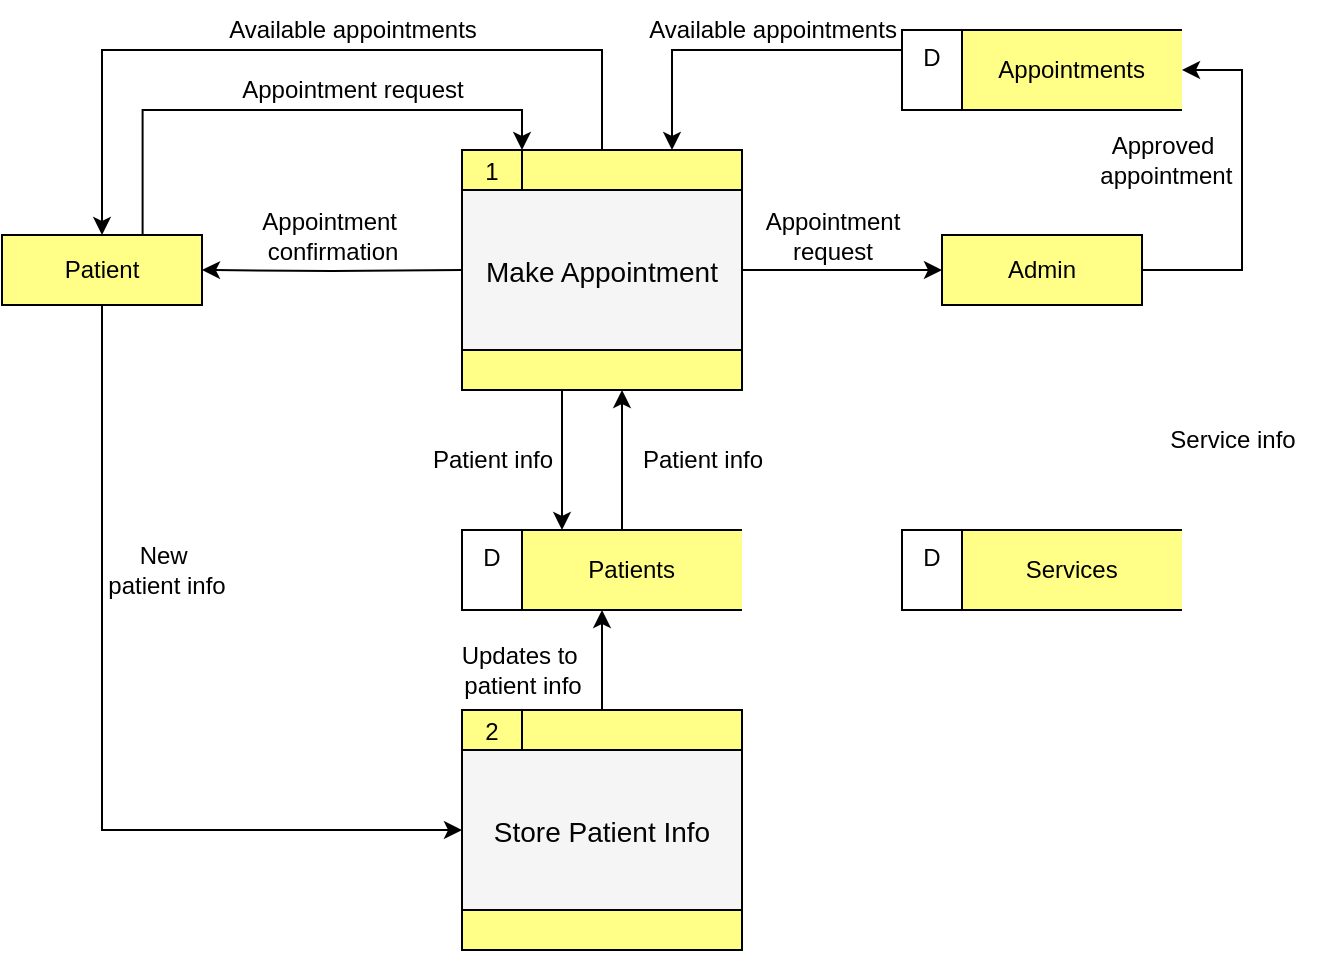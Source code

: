 <mxfile version="24.4.10" type="github">
  <diagram name="Page-1" id="c7558073-3199-34d8-9f00-42111426c3f3">
    <mxGraphModel dx="795" dy="1674" grid="1" gridSize="10" guides="1" tooltips="1" connect="1" arrows="1" fold="1" page="1" pageScale="1" pageWidth="826" pageHeight="1169" background="none" math="0" shadow="0">
      <root>
        <mxCell id="0" />
        <mxCell id="1" parent="0" />
        <mxCell id="ecSNK2-rzR-k5JYxGE2O-136" style="edgeStyle=orthogonalEdgeStyle;rounded=0;orthogonalLoop=1;jettySize=auto;html=1;exitX=1;exitY=0.5;exitDx=0;exitDy=0;entryX=1;entryY=0.5;entryDx=0;entryDy=0;" edge="1" parent="1" source="12" target="ecSNK2-rzR-k5JYxGE2O-132">
          <mxGeometry relative="1" as="geometry">
            <mxPoint x="690" y="20" as="targetPoint" />
            <Array as="points">
              <mxPoint x="700" y="100" />
              <mxPoint x="700" />
            </Array>
          </mxGeometry>
        </mxCell>
        <mxCell id="12" value="Admin" style="whiteSpace=wrap;align=center;verticalAlign=middle;fontStyle=0;strokeWidth=1;fillColor=#ffff88;strokeColor=#000000;" parent="1" vertex="1">
          <mxGeometry x="550" y="82.5" width="100" height="35" as="geometry" />
        </mxCell>
        <mxCell id="67" value="" style="edgeStyle=elbowEdgeStyle;elbow=horizontal;strokeColor=default;strokeWidth=1;entryX=0;entryY=0.5;entryDx=0;entryDy=0;fontColor=default;labelBackgroundColor=default;" parent="1" target="12" edge="1">
          <mxGeometry width="100" height="100" relative="1" as="geometry">
            <mxPoint x="450" y="100" as="sourcePoint" />
            <mxPoint x="440" y="220" as="targetPoint" />
          </mxGeometry>
        </mxCell>
        <mxCell id="ecSNK2-rzR-k5JYxGE2O-107" value="" style="group;fontSize=14;" vertex="1" connectable="0" parent="1">
          <mxGeometry x="310" y="320" width="140" height="120" as="geometry" />
        </mxCell>
        <mxCell id="ecSNK2-rzR-k5JYxGE2O-101" value="" style="group" vertex="1" connectable="0" parent="ecSNK2-rzR-k5JYxGE2O-107">
          <mxGeometry width="140" height="120" as="geometry" />
        </mxCell>
        <mxCell id="ecSNK2-rzR-k5JYxGE2O-106" value="" style="group;strokeColor=default;" vertex="1" connectable="0" parent="ecSNK2-rzR-k5JYxGE2O-101">
          <mxGeometry width="140" height="120" as="geometry" />
        </mxCell>
        <mxCell id="ecSNK2-rzR-k5JYxGE2O-100" value="Store Patient Info" style="group;container=0;verticalAlign=middle;fillColor=#f5f5f5;fontColor=#030303;strokeColor=#000000;fontSize=14;" vertex="1" connectable="0" parent="ecSNK2-rzR-k5JYxGE2O-106">
          <mxGeometry width="140" height="120" as="geometry" />
        </mxCell>
        <mxCell id="ecSNK2-rzR-k5JYxGE2O-99" value="" style="endArrow=none;html=1;rounded=0;exitX=0;exitY=0.25;exitDx=0;exitDy=0;entryX=1;entryY=0.25;entryDx=0;entryDy=0;" edge="1" parent="ecSNK2-rzR-k5JYxGE2O-106">
          <mxGeometry width="50" height="50" relative="1" as="geometry">
            <mxPoint y="100.003" as="sourcePoint" />
            <mxPoint x="140" y="100.003" as="targetPoint" />
          </mxGeometry>
        </mxCell>
        <mxCell id="ecSNK2-rzR-k5JYxGE2O-108" value="" style="rounded=0;whiteSpace=wrap;html=1;fillColor=#ffff88;strokeColor=#000000;" vertex="1" parent="ecSNK2-rzR-k5JYxGE2O-106">
          <mxGeometry width="140" height="20" as="geometry" />
        </mxCell>
        <mxCell id="62" value="2" style="text;spacingTop=-5;align=center;verticalAlign=bottom;fontColor=default;" parent="ecSNK2-rzR-k5JYxGE2O-106" vertex="1">
          <mxGeometry width="30" height="20" as="geometry" />
        </mxCell>
        <mxCell id="ecSNK2-rzR-k5JYxGE2O-114" value="" style="rounded=0;whiteSpace=wrap;html=1;fillColor=#ffff88;strokeColor=#000000;" vertex="1" parent="ecSNK2-rzR-k5JYxGE2O-106">
          <mxGeometry y="100" width="140" height="20" as="geometry" />
        </mxCell>
        <mxCell id="ecSNK2-rzR-k5JYxGE2O-104" value="" style="endArrow=none;html=1;rounded=0;" edge="1" parent="ecSNK2-rzR-k5JYxGE2O-107">
          <mxGeometry width="50" height="50" relative="1" as="geometry">
            <mxPoint x="30" y="20" as="sourcePoint" />
            <mxPoint x="30" as="targetPoint" />
          </mxGeometry>
        </mxCell>
        <mxCell id="ecSNK2-rzR-k5JYxGE2O-115" value="" style="group" vertex="1" connectable="0" parent="1">
          <mxGeometry x="310" y="40" width="140" height="120" as="geometry" />
        </mxCell>
        <mxCell id="ecSNK2-rzR-k5JYxGE2O-116" value="" style="group" vertex="1" connectable="0" parent="ecSNK2-rzR-k5JYxGE2O-115">
          <mxGeometry width="140" height="120" as="geometry" />
        </mxCell>
        <mxCell id="ecSNK2-rzR-k5JYxGE2O-117" value="" style="group;strokeColor=default;" vertex="1" connectable="0" parent="ecSNK2-rzR-k5JYxGE2O-116">
          <mxGeometry width="140" height="120" as="geometry" />
        </mxCell>
        <mxCell id="ecSNK2-rzR-k5JYxGE2O-118" value="Make Appointment" style="group;container=0;verticalAlign=middle;fillColor=#f5f5f5;fontColor=#030303;strokeColor=#000000;fontSize=14;" vertex="1" connectable="0" parent="ecSNK2-rzR-k5JYxGE2O-117">
          <mxGeometry width="140" height="120" as="geometry" />
        </mxCell>
        <mxCell id="ecSNK2-rzR-k5JYxGE2O-119" value="" style="endArrow=none;html=1;rounded=0;exitX=0;exitY=0.25;exitDx=0;exitDy=0;entryX=1;entryY=0.25;entryDx=0;entryDy=0;" edge="1" parent="ecSNK2-rzR-k5JYxGE2O-117">
          <mxGeometry width="50" height="50" relative="1" as="geometry">
            <mxPoint y="100.003" as="sourcePoint" />
            <mxPoint x="140" y="100.003" as="targetPoint" />
          </mxGeometry>
        </mxCell>
        <mxCell id="ecSNK2-rzR-k5JYxGE2O-120" value="" style="rounded=0;whiteSpace=wrap;html=1;fillColor=#ffff88;strokeColor=#000000;" vertex="1" parent="ecSNK2-rzR-k5JYxGE2O-117">
          <mxGeometry width="140" height="20" as="geometry" />
        </mxCell>
        <mxCell id="ecSNK2-rzR-k5JYxGE2O-121" value="1" style="text;spacingTop=-5;align=center;verticalAlign=bottom;fontColor=default;" vertex="1" parent="ecSNK2-rzR-k5JYxGE2O-117">
          <mxGeometry width="30" height="20" as="geometry" />
        </mxCell>
        <mxCell id="ecSNK2-rzR-k5JYxGE2O-122" value="" style="rounded=0;whiteSpace=wrap;html=1;fillColor=#ffff88;strokeColor=#000000;" vertex="1" parent="ecSNK2-rzR-k5JYxGE2O-117">
          <mxGeometry y="100" width="140" height="20" as="geometry" />
        </mxCell>
        <mxCell id="ecSNK2-rzR-k5JYxGE2O-123" value="" style="endArrow=none;html=1;rounded=0;" edge="1" parent="ecSNK2-rzR-k5JYxGE2O-115">
          <mxGeometry width="50" height="50" relative="1" as="geometry">
            <mxPoint x="30" y="20" as="sourcePoint" />
            <mxPoint x="30" as="targetPoint" />
          </mxGeometry>
        </mxCell>
        <mxCell id="ecSNK2-rzR-k5JYxGE2O-135" style="edgeStyle=orthogonalEdgeStyle;rounded=0;orthogonalLoop=1;jettySize=auto;html=1;entryX=1;entryY=0.5;entryDx=0;entryDy=0;" edge="1" parent="1" target="ecSNK2-rzR-k5JYxGE2O-125">
          <mxGeometry relative="1" as="geometry">
            <mxPoint x="290" y="99.931" as="targetPoint" />
            <mxPoint x="310" y="100" as="sourcePoint" />
          </mxGeometry>
        </mxCell>
        <mxCell id="ecSNK2-rzR-k5JYxGE2O-139" style="edgeStyle=orthogonalEdgeStyle;rounded=0;orthogonalLoop=1;jettySize=auto;html=1;exitX=0.703;exitY=0.027;exitDx=0;exitDy=0;entryX=0.5;entryY=0;entryDx=0;entryDy=0;exitPerimeter=0;" edge="1" parent="1" source="ecSNK2-rzR-k5JYxGE2O-125">
          <mxGeometry relative="1" as="geometry">
            <mxPoint x="90" y="82.5" as="sourcePoint" />
            <mxPoint x="340" y="40" as="targetPoint" />
            <Array as="points">
              <mxPoint x="150" y="20" />
              <mxPoint x="340" y="20" />
            </Array>
          </mxGeometry>
        </mxCell>
        <mxCell id="ecSNK2-rzR-k5JYxGE2O-140" style="edgeStyle=orthogonalEdgeStyle;rounded=0;orthogonalLoop=1;jettySize=auto;html=1;exitX=0.5;exitY=1;exitDx=0;exitDy=0;" edge="1" parent="1" source="ecSNK2-rzR-k5JYxGE2O-125">
          <mxGeometry relative="1" as="geometry">
            <mxPoint x="310" y="380" as="targetPoint" />
            <Array as="points">
              <mxPoint x="130" y="380" />
            </Array>
          </mxGeometry>
        </mxCell>
        <mxCell id="ecSNK2-rzR-k5JYxGE2O-125" value="Patient" style="whiteSpace=wrap;align=center;verticalAlign=middle;fontStyle=0;strokeWidth=1;fillColor=#ffff88;strokeColor=#000000;" vertex="1" parent="1">
          <mxGeometry x="80" y="82.5" width="100" height="35" as="geometry" />
        </mxCell>
        <mxCell id="ecSNK2-rzR-k5JYxGE2O-126" value="" style="group" vertex="1" connectable="0" parent="1">
          <mxGeometry x="310" y="230" width="140" height="40" as="geometry" />
        </mxCell>
        <mxCell id="ecSNK2-rzR-k5JYxGE2O-96" value="&lt;span style=&quot;white-space: pre;&quot;&gt;&#x9;&lt;/span&gt;Patients" style="html=1;dashed=0;whiteSpace=wrap;shape=mxgraph.dfd.dataStoreID;align=center;spacingLeft=3;points=[[0,0],[0.5,0],[1,0],[0,0.5],[1,0.5],[0,1],[0.5,1],[1,1]];fillColor=#ffff88;strokeColor=#000000;" vertex="1" parent="ecSNK2-rzR-k5JYxGE2O-126">
          <mxGeometry width="140" height="40" as="geometry" />
        </mxCell>
        <mxCell id="ecSNK2-rzR-k5JYxGE2O-124" value="D" style="rounded=0;whiteSpace=wrap;html=1;verticalAlign=top;" vertex="1" parent="ecSNK2-rzR-k5JYxGE2O-126">
          <mxGeometry width="30" height="40" as="geometry" />
        </mxCell>
        <mxCell id="ecSNK2-rzR-k5JYxGE2O-131" value="" style="group" vertex="1" connectable="0" parent="1">
          <mxGeometry x="530" y="-20" width="140" height="40" as="geometry" />
        </mxCell>
        <mxCell id="ecSNK2-rzR-k5JYxGE2O-132" value="&lt;span style=&quot;white-space: pre;&quot;&gt;&#x9;&lt;/span&gt;Appointments" style="html=1;dashed=0;whiteSpace=wrap;shape=mxgraph.dfd.dataStoreID;align=center;spacingLeft=3;points=[[0,0],[0.5,0],[1,0],[0,0.5],[1,0.5],[0,1],[0.5,1],[1,1]];fillColor=#ffff88;strokeColor=#000000;" vertex="1" parent="ecSNK2-rzR-k5JYxGE2O-131">
          <mxGeometry width="140" height="40" as="geometry" />
        </mxCell>
        <mxCell id="ecSNK2-rzR-k5JYxGE2O-133" value="D" style="rounded=0;whiteSpace=wrap;html=1;verticalAlign=top;" vertex="1" parent="ecSNK2-rzR-k5JYxGE2O-131">
          <mxGeometry width="30" height="40" as="geometry" />
        </mxCell>
        <mxCell id="ecSNK2-rzR-k5JYxGE2O-137" style="edgeStyle=orthogonalEdgeStyle;rounded=0;orthogonalLoop=1;jettySize=auto;html=1;exitX=0;exitY=0.5;exitDx=0;exitDy=0;entryX=0.75;entryY=0;entryDx=0;entryDy=0;" edge="1" parent="1" source="ecSNK2-rzR-k5JYxGE2O-133" target="ecSNK2-rzR-k5JYxGE2O-120">
          <mxGeometry relative="1" as="geometry">
            <Array as="points">
              <mxPoint x="530" y="-10" />
              <mxPoint x="415" y="-10" />
            </Array>
          </mxGeometry>
        </mxCell>
        <mxCell id="ecSNK2-rzR-k5JYxGE2O-138" style="edgeStyle=orthogonalEdgeStyle;rounded=0;orthogonalLoop=1;jettySize=auto;html=1;exitX=0.5;exitY=0;exitDx=0;exitDy=0;entryX=0.5;entryY=0;entryDx=0;entryDy=0;" edge="1" parent="1" source="ecSNK2-rzR-k5JYxGE2O-120" target="ecSNK2-rzR-k5JYxGE2O-125">
          <mxGeometry relative="1" as="geometry">
            <mxPoint x="180" y="82.5" as="targetPoint" />
            <mxPoint x="370" y="40" as="sourcePoint" />
            <Array as="points">
              <mxPoint x="380" y="-10" />
              <mxPoint x="130" y="-10" />
            </Array>
          </mxGeometry>
        </mxCell>
        <mxCell id="ecSNK2-rzR-k5JYxGE2O-144" value="Appointment&amp;nbsp;&lt;div&gt;&lt;span style=&quot;background-color: initial;&quot;&gt;confirmation&lt;/span&gt;&lt;/div&gt;" style="text;html=1;align=center;verticalAlign=middle;resizable=0;points=[];autosize=1;strokeColor=none;fillColor=none;" vertex="1" parent="1">
          <mxGeometry x="200" y="63" width="90" height="40" as="geometry" />
        </mxCell>
        <mxCell id="ecSNK2-rzR-k5JYxGE2O-145" value="Available appointments" style="text;html=1;align=center;verticalAlign=middle;resizable=0;points=[];autosize=1;strokeColor=none;fillColor=none;" vertex="1" parent="1">
          <mxGeometry x="180" y="-35" width="150" height="30" as="geometry" />
        </mxCell>
        <mxCell id="ecSNK2-rzR-k5JYxGE2O-147" value="Appointment request" style="text;html=1;align=center;verticalAlign=middle;resizable=0;points=[];autosize=1;strokeColor=none;fillColor=none;" vertex="1" parent="1">
          <mxGeometry x="190" y="-5" width="130" height="30" as="geometry" />
        </mxCell>
        <mxCell id="ecSNK2-rzR-k5JYxGE2O-150" value="Available&amp;nbsp;&lt;span style=&quot;background-color: initial;&quot;&gt;appointments&lt;/span&gt;" style="text;html=1;align=center;verticalAlign=middle;resizable=0;points=[];autosize=1;strokeColor=none;fillColor=none;" vertex="1" parent="1">
          <mxGeometry x="390" y="-35" width="150" height="30" as="geometry" />
        </mxCell>
        <mxCell id="ecSNK2-rzR-k5JYxGE2O-151" value="Approved&lt;div&gt;&amp;nbsp;appointment&lt;/div&gt;" style="text;html=1;align=center;verticalAlign=middle;resizable=0;points=[];autosize=1;strokeColor=none;fillColor=none;" vertex="1" parent="1">
          <mxGeometry x="615" y="25" width="90" height="40" as="geometry" />
        </mxCell>
        <mxCell id="ecSNK2-rzR-k5JYxGE2O-152" value="Appointment&lt;div&gt;request&lt;/div&gt;" style="text;html=1;align=center;verticalAlign=middle;resizable=0;points=[];autosize=1;strokeColor=none;fillColor=none;" vertex="1" parent="1">
          <mxGeometry x="450" y="63" width="90" height="40" as="geometry" />
        </mxCell>
        <mxCell id="ecSNK2-rzR-k5JYxGE2O-153" value="New&amp;nbsp;&lt;div&gt;patient info&lt;/div&gt;" style="text;html=1;align=center;verticalAlign=middle;resizable=0;points=[];autosize=1;strokeColor=none;fillColor=none;" vertex="1" parent="1">
          <mxGeometry x="122" y="230" width="80" height="40" as="geometry" />
        </mxCell>
        <mxCell id="ecSNK2-rzR-k5JYxGE2O-154" value="Updates to&amp;nbsp;&lt;div&gt;patient info&lt;/div&gt;" style="text;html=1;align=center;verticalAlign=middle;resizable=0;points=[];autosize=1;strokeColor=none;fillColor=none;" vertex="1" parent="1">
          <mxGeometry x="300" y="280" width="80" height="40" as="geometry" />
        </mxCell>
        <mxCell id="ecSNK2-rzR-k5JYxGE2O-155" value="&lt;div&gt;Patient info&lt;/div&gt;" style="text;html=1;align=center;verticalAlign=middle;resizable=0;points=[];autosize=1;strokeColor=none;fillColor=none;" vertex="1" parent="1">
          <mxGeometry x="390" y="180" width="80" height="30" as="geometry" />
        </mxCell>
        <mxCell id="ecSNK2-rzR-k5JYxGE2O-156" value="&lt;div&gt;Patient info&lt;/div&gt;" style="text;html=1;align=center;verticalAlign=middle;resizable=0;points=[];autosize=1;strokeColor=none;fillColor=none;" vertex="1" parent="1">
          <mxGeometry x="285" y="180" width="80" height="30" as="geometry" />
        </mxCell>
        <mxCell id="ecSNK2-rzR-k5JYxGE2O-169" value="" style="edgeStyle=elbowEdgeStyle;elbow=horizontal;strokeColor=default;strokeWidth=1;fontColor=default;labelBackgroundColor=default;entryX=0.75;entryY=1;entryDx=0;entryDy=0;" edge="1" parent="1">
          <mxGeometry width="100" height="100" relative="1" as="geometry">
            <mxPoint x="390" y="230" as="sourcePoint" />
            <mxPoint x="390" y="160.0" as="targetPoint" />
          </mxGeometry>
        </mxCell>
        <mxCell id="ecSNK2-rzR-k5JYxGE2O-170" value="" style="group" vertex="1" connectable="0" parent="1">
          <mxGeometry x="530" y="230" width="140" height="40" as="geometry" />
        </mxCell>
        <mxCell id="ecSNK2-rzR-k5JYxGE2O-171" value="&lt;span style=&quot;white-space: pre;&quot;&gt;&#x9;&lt;/span&gt;Services" style="html=1;dashed=0;whiteSpace=wrap;shape=mxgraph.dfd.dataStoreID;align=center;spacingLeft=3;points=[[0,0],[0.5,0],[1,0],[0,0.5],[1,0.5],[0,1],[0.5,1],[1,1]];fillColor=#ffff88;strokeColor=#000000;" vertex="1" parent="ecSNK2-rzR-k5JYxGE2O-170">
          <mxGeometry width="140" height="40" as="geometry" />
        </mxCell>
        <mxCell id="ecSNK2-rzR-k5JYxGE2O-173" value="D" style="rounded=0;whiteSpace=wrap;html=1;verticalAlign=top;" vertex="1" parent="ecSNK2-rzR-k5JYxGE2O-170">
          <mxGeometry width="30" height="40" as="geometry" />
        </mxCell>
        <mxCell id="ecSNK2-rzR-k5JYxGE2O-143" style="edgeStyle=orthogonalEdgeStyle;rounded=0;orthogonalLoop=1;jettySize=auto;html=1;exitX=0.25;exitY=1;exitDx=0;exitDy=0;" edge="1" parent="1">
          <mxGeometry relative="1" as="geometry">
            <mxPoint x="360" y="230" as="targetPoint" />
            <mxPoint x="360" y="160" as="sourcePoint" />
          </mxGeometry>
        </mxCell>
        <mxCell id="ecSNK2-rzR-k5JYxGE2O-141" style="edgeStyle=orthogonalEdgeStyle;rounded=0;orthogonalLoop=1;jettySize=auto;html=1;entryX=0.5;entryY=1;entryDx=0;entryDy=0;exitX=0.5;exitY=0;exitDx=0;exitDy=0;" edge="1" parent="1" source="ecSNK2-rzR-k5JYxGE2O-108" target="ecSNK2-rzR-k5JYxGE2O-96">
          <mxGeometry relative="1" as="geometry">
            <mxPoint x="240" y="249.294" as="targetPoint" />
            <mxPoint x="220" y="250" as="sourcePoint" />
          </mxGeometry>
        </mxCell>
        <mxCell id="ecSNK2-rzR-k5JYxGE2O-198" value="&lt;div&gt;Service info&lt;/div&gt;" style="text;html=1;align=center;verticalAlign=middle;resizable=0;points=[];autosize=1;strokeColor=none;fillColor=none;" vertex="1" parent="1">
          <mxGeometry x="650" y="170" width="90" height="30" as="geometry" />
        </mxCell>
      </root>
    </mxGraphModel>
  </diagram>
</mxfile>

